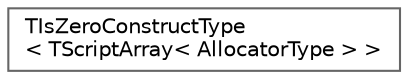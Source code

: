digraph "Graphical Class Hierarchy"
{
 // INTERACTIVE_SVG=YES
 // LATEX_PDF_SIZE
  bgcolor="transparent";
  edge [fontname=Helvetica,fontsize=10,labelfontname=Helvetica,labelfontsize=10];
  node [fontname=Helvetica,fontsize=10,shape=box,height=0.2,width=0.4];
  rankdir="LR";
  Node0 [id="Node000000",label="TIsZeroConstructType\l\< TScriptArray\< AllocatorType \> \>",height=0.2,width=0.4,color="grey40", fillcolor="white", style="filled",URL="$d1/d8e/structTIsZeroConstructType_3_01TScriptArray_3_01AllocatorType_01_4_01_4.html",tooltip=" "];
}
